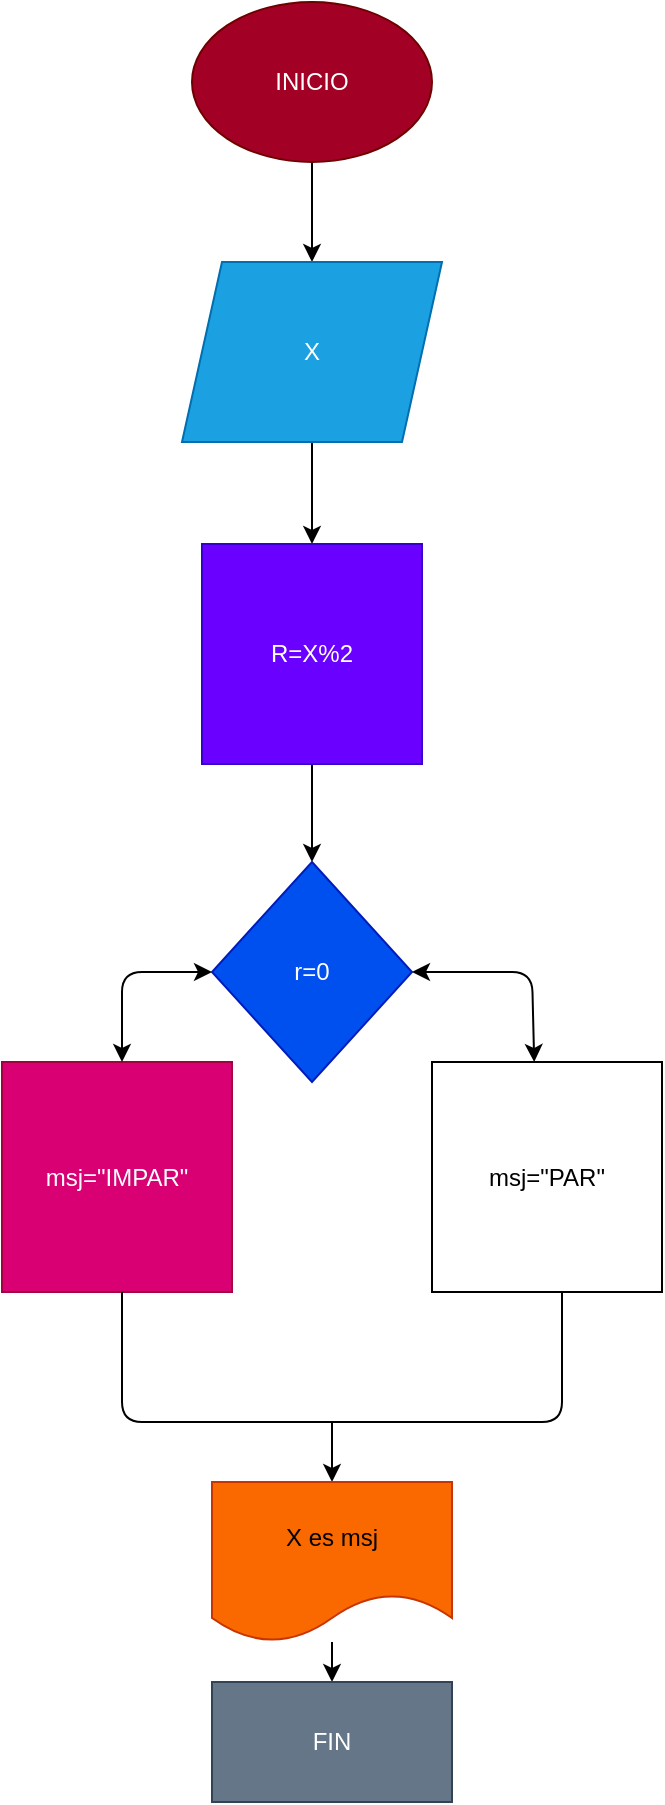 <mxfile>
    <diagram id="eESzr7JQm25fN4i36hwk" name="Página-1">
        <mxGraphModel dx="530" dy="1582" grid="1" gridSize="10" guides="1" tooltips="1" connect="1" arrows="1" fold="1" page="1" pageScale="1" pageWidth="827" pageHeight="1169" math="0" shadow="0">
            <root>
                <mxCell id="0"/>
                <mxCell id="1" parent="0"/>
                <mxCell id="4" value="" style="edgeStyle=none;html=1;" edge="1" parent="1" source="2" target="3">
                    <mxGeometry relative="1" as="geometry"/>
                </mxCell>
                <mxCell id="2" value="INICIO" style="ellipse;whiteSpace=wrap;html=1;fillColor=#a20025;fontColor=#ffffff;strokeColor=#6F0000;" vertex="1" parent="1">
                    <mxGeometry x="195" y="-910" width="120" height="80" as="geometry"/>
                </mxCell>
                <mxCell id="6" value="" style="edgeStyle=none;html=1;" edge="1" parent="1" source="3" target="5">
                    <mxGeometry relative="1" as="geometry"/>
                </mxCell>
                <mxCell id="3" value="X" style="shape=parallelogram;perimeter=parallelogramPerimeter;whiteSpace=wrap;html=1;fixedSize=1;fillColor=#1ba1e2;strokeColor=#006EAF;fontColor=#ffffff;" vertex="1" parent="1">
                    <mxGeometry x="190" y="-780" width="130" height="90" as="geometry"/>
                </mxCell>
                <mxCell id="14" value="" style="edgeStyle=none;html=1;" edge="1" parent="1" source="5" target="13">
                    <mxGeometry relative="1" as="geometry"/>
                </mxCell>
                <mxCell id="5" value="R=X%2" style="whiteSpace=wrap;html=1;aspect=fixed;fillColor=#6a00ff;fontColor=#ffffff;strokeColor=#3700CC;" vertex="1" parent="1">
                    <mxGeometry x="200" y="-639" width="110" height="110" as="geometry"/>
                </mxCell>
                <mxCell id="13" value="r=0" style="rhombus;whiteSpace=wrap;html=1;fillColor=#0050ef;fontColor=#ffffff;strokeColor=#001DBC;" vertex="1" parent="1">
                    <mxGeometry x="205" y="-480" width="100" height="110" as="geometry"/>
                </mxCell>
                <mxCell id="15" value="msj=&quot;IMPAR&quot;" style="whiteSpace=wrap;html=1;aspect=fixed;fillColor=#d80073;fontColor=#ffffff;strokeColor=#A50040;" vertex="1" parent="1">
                    <mxGeometry x="100" y="-380" width="115" height="115" as="geometry"/>
                </mxCell>
                <mxCell id="20" value="" style="endArrow=classic;startArrow=classic;html=1;entryX=0;entryY=0.5;entryDx=0;entryDy=0;" edge="1" parent="1" target="13">
                    <mxGeometry width="50" height="50" relative="1" as="geometry">
                        <mxPoint x="160" y="-380" as="sourcePoint"/>
                        <mxPoint x="210" y="-420" as="targetPoint"/>
                        <Array as="points">
                            <mxPoint x="160" y="-425"/>
                        </Array>
                    </mxGeometry>
                </mxCell>
                <mxCell id="21" value="" style="endArrow=classic;startArrow=classic;html=1;exitX=1;exitY=0.5;exitDx=0;exitDy=0;" edge="1" parent="1" source="13">
                    <mxGeometry width="50" height="50" relative="1" as="geometry">
                        <mxPoint x="365" y="-420" as="sourcePoint"/>
                        <mxPoint x="366.098" y="-380" as="targetPoint"/>
                        <Array as="points">
                            <mxPoint x="365" y="-425"/>
                        </Array>
                    </mxGeometry>
                </mxCell>
                <mxCell id="22" value="msj=&quot;PAR&quot;" style="whiteSpace=wrap;html=1;aspect=fixed;" vertex="1" parent="1">
                    <mxGeometry x="315" y="-380" width="115" height="115" as="geometry"/>
                </mxCell>
                <mxCell id="27" value="" style="endArrow=classic;html=1;" edge="1" parent="1" target="28">
                    <mxGeometry width="50" height="50" relative="1" as="geometry">
                        <mxPoint x="265" y="-200" as="sourcePoint"/>
                        <mxPoint x="265" y="-150" as="targetPoint"/>
                    </mxGeometry>
                </mxCell>
                <mxCell id="30" value="" style="edgeStyle=none;html=1;" edge="1" parent="1" source="28" target="29">
                    <mxGeometry relative="1" as="geometry"/>
                </mxCell>
                <mxCell id="28" value="X es msj" style="shape=document;whiteSpace=wrap;html=1;boundedLbl=1;fillColor=#fa6800;strokeColor=#C73500;fontColor=#000000;" vertex="1" parent="1">
                    <mxGeometry x="205" y="-170" width="120" height="80" as="geometry"/>
                </mxCell>
                <mxCell id="29" value="FIN" style="whiteSpace=wrap;html=1;fillColor=#647687;strokeColor=#314354;fontColor=#ffffff;" vertex="1" parent="1">
                    <mxGeometry x="205" y="-70" width="120" height="60" as="geometry"/>
                </mxCell>
                <mxCell id="31" value="" style="endArrow=none;html=1;" edge="1" parent="1">
                    <mxGeometry width="50" height="50" relative="1" as="geometry">
                        <mxPoint x="260" y="-200" as="sourcePoint"/>
                        <mxPoint x="160" y="-265" as="targetPoint"/>
                        <Array as="points">
                            <mxPoint x="160" y="-200"/>
                        </Array>
                    </mxGeometry>
                </mxCell>
                <mxCell id="32" value="" style="endArrow=none;html=1;" edge="1" parent="1">
                    <mxGeometry width="50" height="50" relative="1" as="geometry">
                        <mxPoint x="260" y="-200" as="sourcePoint"/>
                        <mxPoint x="380" y="-265" as="targetPoint"/>
                        <Array as="points">
                            <mxPoint x="380" y="-200"/>
                        </Array>
                    </mxGeometry>
                </mxCell>
            </root>
        </mxGraphModel>
    </diagram>
</mxfile>